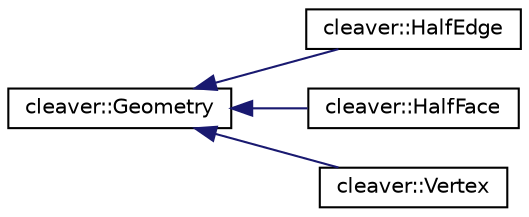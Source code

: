 digraph "Graphical Class Hierarchy"
{
  edge [fontname="Helvetica",fontsize="10",labelfontname="Helvetica",labelfontsize="10"];
  node [fontname="Helvetica",fontsize="10",shape=record];
  rankdir="LR";
  Node1 [label="cleaver::Geometry",height=0.2,width=0.4,color="black", fillcolor="white", style="filled",URL="$classcleaver_1_1_geometry.html"];
  Node1 -> Node2 [dir="back",color="midnightblue",fontsize="10",style="solid",fontname="Helvetica"];
  Node2 [label="cleaver::HalfEdge",height=0.2,width=0.4,color="black", fillcolor="white", style="filled",URL="$classcleaver_1_1_half_edge.html"];
  Node1 -> Node3 [dir="back",color="midnightblue",fontsize="10",style="solid",fontname="Helvetica"];
  Node3 [label="cleaver::HalfFace",height=0.2,width=0.4,color="black", fillcolor="white", style="filled",URL="$classcleaver_1_1_half_face.html"];
  Node1 -> Node4 [dir="back",color="midnightblue",fontsize="10",style="solid",fontname="Helvetica"];
  Node4 [label="cleaver::Vertex",height=0.2,width=0.4,color="black", fillcolor="white", style="filled",URL="$classcleaver_1_1_vertex.html"];
}
